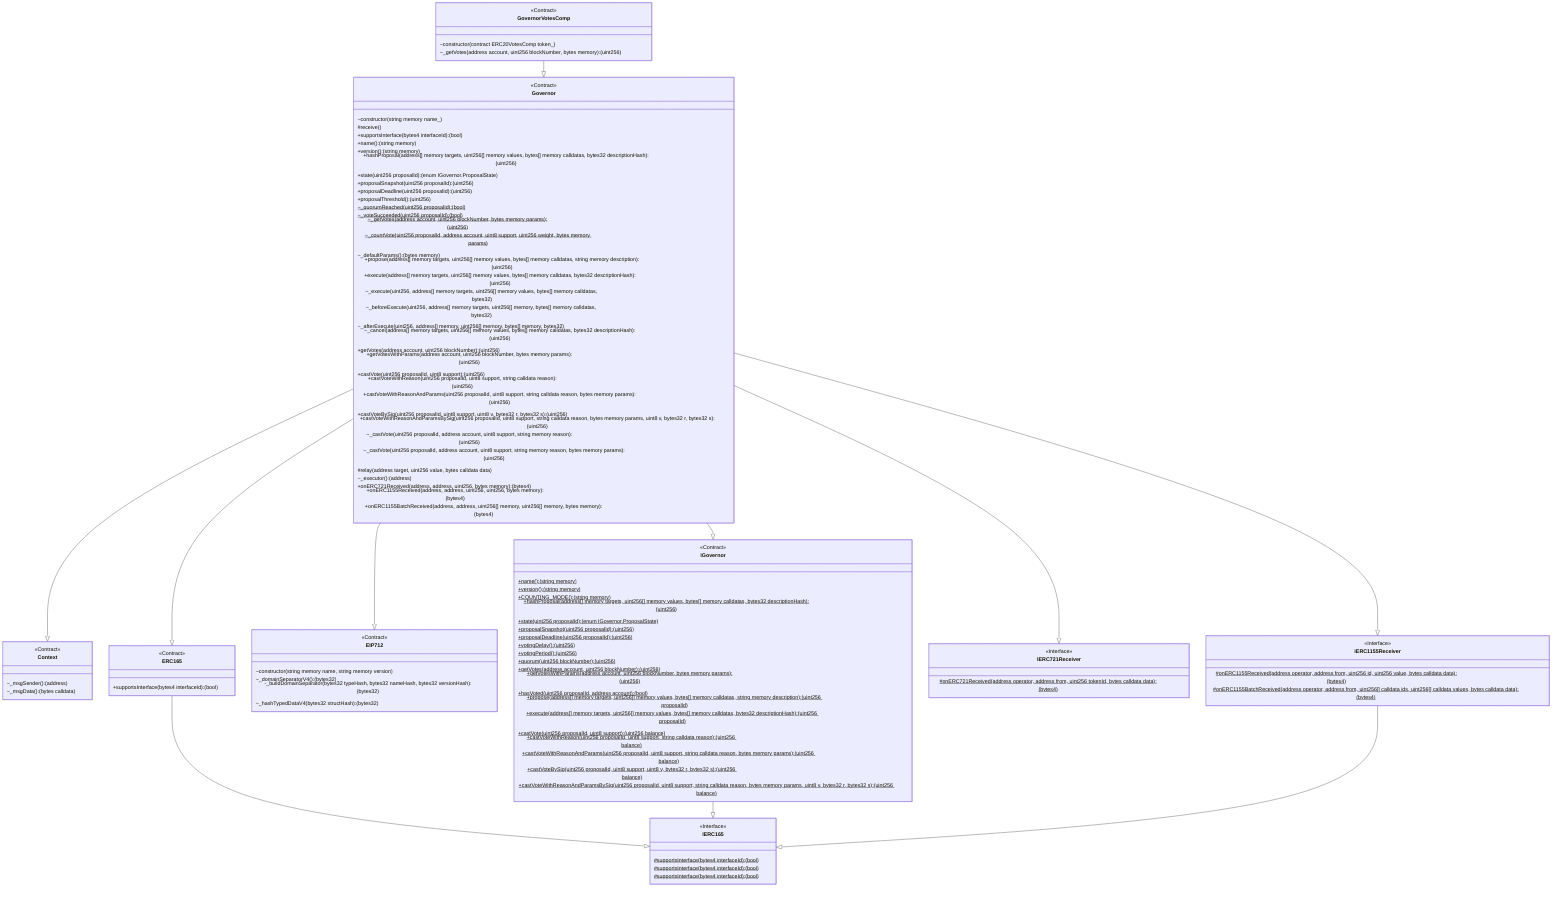 classDiagram
  %% 355:517:2
  class GovernorVotesComp {
    <<Contract>>
    ~constructor(contract ERC20VotesComp token_)
    ~_getVotes(address account, uint256 blockNumber, bytes memory): (uint256)
  }
  
  GovernorVotesComp --|> Governor
  
  %% 998:19695:0
  class Governor {
    <<Contract>>
    ~constructor(string memory name_)
    #receive()
    +supportsInterface(bytes4 interfaceId): (bool)
    +name(): (string memory)
    +version(): (string memory)
    +hashProposal(address[] memory targets, uint256[] memory values, bytes[] memory calldatas, bytes32 descriptionHash): (uint256)
    +state(uint256 proposalId): (enum IGovernor.ProposalState)
    +proposalSnapshot(uint256 proposalId): (uint256)
    +proposalDeadline(uint256 proposalId): (uint256)
    +proposalThreshold(): (uint256)
    ~_quorumReached(uint256 proposalId): (bool)$
    ~_voteSucceeded(uint256 proposalId): (bool)$
    ~_getVotes(address account, uint256 blockNumber, bytes memory params): (uint256)$
    ~_countVote(uint256 proposalId, address account, uint8 support, uint256 weight, bytes memory params)$
    ~_defaultParams(): (bytes memory)
    +propose(address[] memory targets, uint256[] memory values, bytes[] memory calldatas, string memory description): (uint256)
    +execute(address[] memory targets, uint256[] memory values, bytes[] memory calldatas, bytes32 descriptionHash): (uint256)
    ~_execute(uint256, address[] memory targets, uint256[] memory values, bytes[] memory calldatas, bytes32)
    ~_beforeExecute(uint256, address[] memory targets, uint256[] memory, bytes[] memory calldatas, bytes32)
    ~_afterExecute(uint256, address[] memory, uint256[] memory, bytes[] memory, bytes32)
    ~_cancel(address[] memory targets, uint256[] memory values, bytes[] memory calldatas, bytes32 descriptionHash): (uint256)
    +getVotes(address account, uint256 blockNumber): (uint256)
    +getVotesWithParams(address account, uint256 blockNumber, bytes memory params): (uint256)
    +castVote(uint256 proposalId, uint8 support): (uint256)
    +castVoteWithReason(uint256 proposalId, uint8 support, string calldata reason): (uint256)
    +castVoteWithReasonAndParams(uint256 proposalId, uint8 support, string calldata reason, bytes memory params): (uint256)
    +castVoteBySig(uint256 proposalId, uint8 support, uint8 v, bytes32 r, bytes32 s): (uint256)
    +castVoteWithReasonAndParamsBySig(uint256 proposalId, uint8 support, string calldata reason, bytes memory params, uint8 v, bytes32 r, bytes32 s): (uint256)
    ~_castVote(uint256 proposalId, address account, uint8 support, string memory reason): (uint256)
    ~_castVote(uint256 proposalId, address account, uint8 support, string memory reason, bytes memory params): (uint256)
    #relay(address target, uint256 value, bytes calldata data)
    ~_executor(): (address)
    +onERC721Received(address, address, uint256, bytes memory): (bytes4)
    +onERC1155Received(address, address, uint256, uint256, bytes memory): (bytes4)
    +onERC1155BatchReceived(address, address, uint256[] memory, uint256[] memory, bytes memory): (bytes4)
  }
  
  Governor --|> Context
  
  %% 608:235:14
  class Context {
    <<Contract>>
    ~_msgSender(): (address)
    ~_msgData(): (bytes calldata)
  }
  
  Governor --|> ERC165
  
  %% 726:260:20
  class ERC165 {
    <<Contract>>
    +supportsInterface(bytes4 interfaceId): (bool)
  }
  
  ERC165 --|> IERC165
  
  %% 405:447:21
  class IERC165 {
    <<Interface>>
    #supportsInterface(bytes4 interfaceId): (bool)$
  }
  
  Governor --|> EIP712
  
  %% 1304:3211:19
  class EIP712 {
    <<Contract>>
    ~constructor(string memory name, string memory version)
    ~_domainSeparatorV4(): (bytes32)
    -_buildDomainSeparator(bytes32 typeHash, bytes32 nameHash, bytes32 versionHash): (bytes32)
    ~_hashTypedDataV4(bytes32 structHash): (bytes32)
  }
  
  Governor --|> IGovernor
  
  %% 258:9330:1
  class IGovernor {
    <<Contract>>
    +name(): (string memory)$
    +version(): (string memory)$
    +COUNTING_MODE(): (string memory)$
    +hashProposal(address[] memory targets, uint256[] memory values, bytes[] memory calldatas, bytes32 descriptionHash): (uint256)$
    +state(uint256 proposalId): (enum IGovernor.ProposalState)$
    +proposalSnapshot(uint256 proposalId): (uint256)$
    +proposalDeadline(uint256 proposalId): (uint256)$
    +votingDelay(): (uint256)$
    +votingPeriod(): (uint256)$
    +quorum(uint256 blockNumber): (uint256)$
    +getVotes(address account, uint256 blockNumber): (uint256)$
    +getVotesWithParams(address account, uint256 blockNumber, bytes memory params): (uint256)$
    +hasVoted(uint256 proposalId, address account): (bool)$
    +propose(address[] memory targets, uint256[] memory values, bytes[] memory calldatas, string memory description): (uint256 proposalId)$
    +execute(address[] memory targets, uint256[] memory values, bytes[] memory calldatas, bytes32 descriptionHash): (uint256 proposalId)$
    +castVote(uint256 proposalId, uint8 support): (uint256 balance)$
    +castVoteWithReason(uint256 proposalId, uint8 support, string calldata reason): (uint256 balance)$
    +castVoteWithReasonAndParams(uint256 proposalId, uint8 support, string calldata reason, bytes memory params): (uint256 balance)$
    +castVoteBySig(uint256 proposalId, uint8 support, uint8 v, bytes32 r, bytes32 s): (uint256 balance)$
    +castVoteWithReasonAndParamsBySig(uint256 proposalId, uint8 support, string calldata reason, bytes memory params, uint8 v, bytes32 r, bytes32 s): (uint256 balance)$
  }
  
  IGovernor --|> IERC165
  
  %% 405:447:21
  class IERC165 {
    <<Interface>>
    #supportsInterface(bytes4 interfaceId): (bool)$
  }
  
  Governor --|> IERC721Receiver
  
  %% 294:692:12
  class IERC721Receiver {
    <<Interface>>
    #onERC721Received(address operator, address from, uint256 tokenId, bytes calldata data): (bytes4)$
  }
  
  Governor --|> IERC1155Receiver
  
  %% 232:2269:4
  class IERC1155Receiver {
    <<Interface>>
    #onERC1155Received(address operator, address from, uint256 id, uint256 value, bytes calldata data): (bytes4)$
    #onERC1155BatchReceived(address operator, address from, uint256[] calldata ids, uint256[] calldata values, bytes calldata data): (bytes4)$
  }
  
  IERC1155Receiver --|> IERC165
  
  %% 405:447:21
  class IERC165 {
    <<Interface>>
    #supportsInterface(bytes4 interfaceId): (bool)$
  }